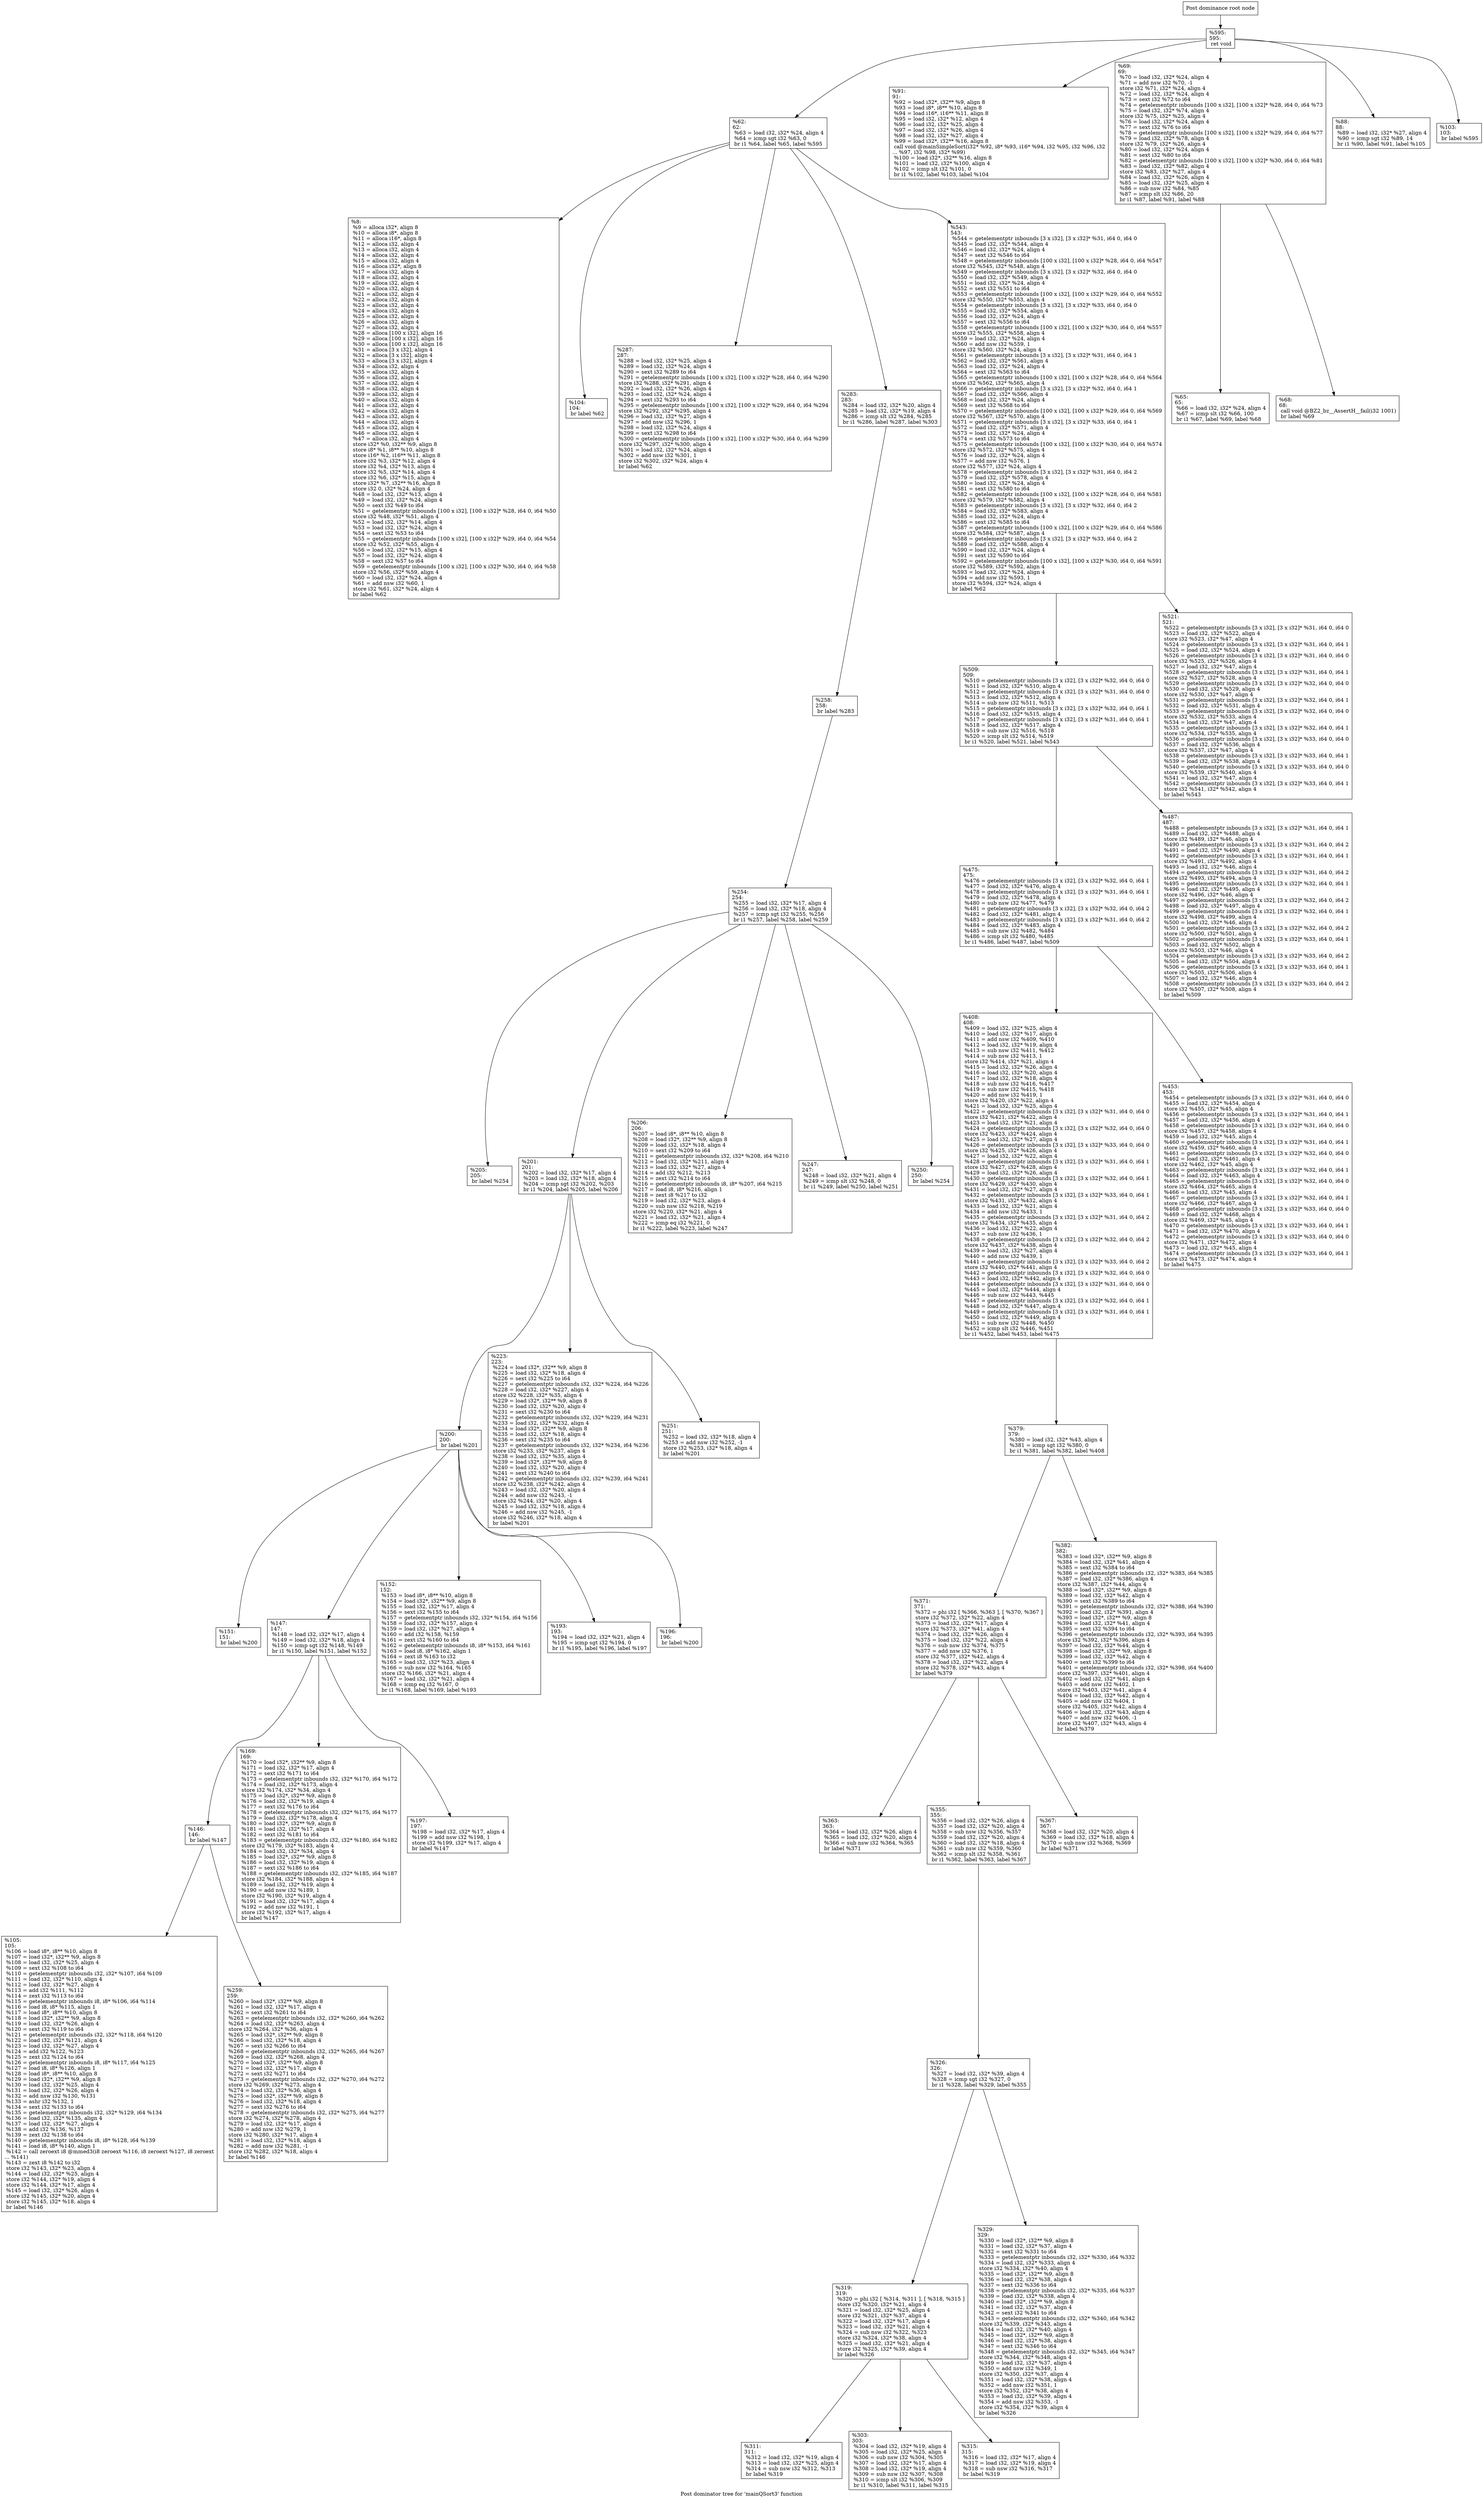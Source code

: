 digraph "Post dominator tree for 'mainQSort3' function" {
	label="Post dominator tree for 'mainQSort3' function";

	Node0x1359d10 [shape=record,label="{Post dominance root node}"];
	Node0x1359d10 -> Node0x1489950;
	Node0x1489950 [shape=record,label="{%595:\l595:                                              \l  ret void\l}"];
	Node0x1489950 -> Node0x156d340;
	Node0x1489950 -> Node0x154e740;
	Node0x1489950 -> Node0x155f560;
	Node0x1489950 -> Node0x152ccf0;
	Node0x1489950 -> Node0x1356040;
	Node0x156d340 [shape=record,label="{%62:\l62:                                               \l  %63 = load i32, i32* %24, align 4\l  %64 = icmp sgt i32 %63, 0\l  br i1 %64, label %65, label %595\l}"];
	Node0x156d340 -> Node0x153fa90;
	Node0x156d340 -> Node0x15dab10;
	Node0x156d340 -> Node0x1520420;
	Node0x156d340 -> Node0x157d540;
	Node0x156d340 -> Node0x15e8d20;
	Node0x153fa90 [shape=record,label="{%8:\l  %9 = alloca i32*, align 8\l  %10 = alloca i8*, align 8\l  %11 = alloca i16*, align 8\l  %12 = alloca i32, align 4\l  %13 = alloca i32, align 4\l  %14 = alloca i32, align 4\l  %15 = alloca i32, align 4\l  %16 = alloca i32*, align 8\l  %17 = alloca i32, align 4\l  %18 = alloca i32, align 4\l  %19 = alloca i32, align 4\l  %20 = alloca i32, align 4\l  %21 = alloca i32, align 4\l  %22 = alloca i32, align 4\l  %23 = alloca i32, align 4\l  %24 = alloca i32, align 4\l  %25 = alloca i32, align 4\l  %26 = alloca i32, align 4\l  %27 = alloca i32, align 4\l  %28 = alloca [100 x i32], align 16\l  %29 = alloca [100 x i32], align 16\l  %30 = alloca [100 x i32], align 16\l  %31 = alloca [3 x i32], align 4\l  %32 = alloca [3 x i32], align 4\l  %33 = alloca [3 x i32], align 4\l  %34 = alloca i32, align 4\l  %35 = alloca i32, align 4\l  %36 = alloca i32, align 4\l  %37 = alloca i32, align 4\l  %38 = alloca i32, align 4\l  %39 = alloca i32, align 4\l  %40 = alloca i32, align 4\l  %41 = alloca i32, align 4\l  %42 = alloca i32, align 4\l  %43 = alloca i32, align 4\l  %44 = alloca i32, align 4\l  %45 = alloca i32, align 4\l  %46 = alloca i32, align 4\l  %47 = alloca i32, align 4\l  store i32* %0, i32** %9, align 8\l  store i8* %1, i8** %10, align 8\l  store i16* %2, i16** %11, align 8\l  store i32 %3, i32* %12, align 4\l  store i32 %4, i32* %13, align 4\l  store i32 %5, i32* %14, align 4\l  store i32 %6, i32* %15, align 4\l  store i32* %7, i32** %16, align 8\l  store i32 0, i32* %24, align 4\l  %48 = load i32, i32* %13, align 4\l  %49 = load i32, i32* %24, align 4\l  %50 = sext i32 %49 to i64\l  %51 = getelementptr inbounds [100 x i32], [100 x i32]* %28, i64 0, i64 %50\l  store i32 %48, i32* %51, align 4\l  %52 = load i32, i32* %14, align 4\l  %53 = load i32, i32* %24, align 4\l  %54 = sext i32 %53 to i64\l  %55 = getelementptr inbounds [100 x i32], [100 x i32]* %29, i64 0, i64 %54\l  store i32 %52, i32* %55, align 4\l  %56 = load i32, i32* %15, align 4\l  %57 = load i32, i32* %24, align 4\l  %58 = sext i32 %57 to i64\l  %59 = getelementptr inbounds [100 x i32], [100 x i32]* %30, i64 0, i64 %58\l  store i32 %56, i32* %59, align 4\l  %60 = load i32, i32* %24, align 4\l  %61 = add nsw i32 %60, 1\l  store i32 %61, i32* %24, align 4\l  br label %62\l}"];
	Node0x15dab10 [shape=record,label="{%104:\l104:                                              \l  br label %62\l}"];
	Node0x1520420 [shape=record,label="{%287:\l287:                                              \l  %288 = load i32, i32* %25, align 4\l  %289 = load i32, i32* %24, align 4\l  %290 = sext i32 %289 to i64\l  %291 = getelementptr inbounds [100 x i32], [100 x i32]* %28, i64 0, i64 %290\l  store i32 %288, i32* %291, align 4\l  %292 = load i32, i32* %26, align 4\l  %293 = load i32, i32* %24, align 4\l  %294 = sext i32 %293 to i64\l  %295 = getelementptr inbounds [100 x i32], [100 x i32]* %29, i64 0, i64 %294\l  store i32 %292, i32* %295, align 4\l  %296 = load i32, i32* %27, align 4\l  %297 = add nsw i32 %296, 1\l  %298 = load i32, i32* %24, align 4\l  %299 = sext i32 %298 to i64\l  %300 = getelementptr inbounds [100 x i32], [100 x i32]* %30, i64 0, i64 %299\l  store i32 %297, i32* %300, align 4\l  %301 = load i32, i32* %24, align 4\l  %302 = add nsw i32 %301, 1\l  store i32 %302, i32* %24, align 4\l  br label %62\l}"];
	Node0x157d540 [shape=record,label="{%283:\l283:                                              \l  %284 = load i32, i32* %20, align 4\l  %285 = load i32, i32* %19, align 4\l  %286 = icmp slt i32 %284, %285\l  br i1 %286, label %287, label %303\l}"];
	Node0x157d540 -> Node0x14886e0;
	Node0x14886e0 [shape=record,label="{%258:\l258:                                              \l  br label %283\l}"];
	Node0x14886e0 -> Node0x1509b20;
	Node0x1509b20 [shape=record,label="{%254:\l254:                                              \l  %255 = load i32, i32* %17, align 4\l  %256 = load i32, i32* %18, align 4\l  %257 = icmp sgt i32 %255, %256\l  br i1 %257, label %258, label %259\l}"];
	Node0x1509b20 -> Node0x155f8c0;
	Node0x1509b20 -> Node0x15daa60;
	Node0x1509b20 -> Node0x14d29a0;
	Node0x1509b20 -> Node0x1563cd0;
	Node0x1509b20 -> Node0x15f14f0;
	Node0x155f8c0 [shape=record,label="{%205:\l205:                                              \l  br label %254\l}"];
	Node0x15daa60 [shape=record,label="{%201:\l201:                                              \l  %202 = load i32, i32* %17, align 4\l  %203 = load i32, i32* %18, align 4\l  %204 = icmp sgt i32 %202, %203\l  br i1 %204, label %205, label %206\l}"];
	Node0x15daa60 -> Node0x1562190;
	Node0x15daa60 -> Node0x155ee20;
	Node0x15daa60 -> Node0x15ebac0;
	Node0x1562190 [shape=record,label="{%200:\l200:                                              \l  br label %201\l}"];
	Node0x1562190 -> Node0x152c750;
	Node0x1562190 -> Node0x1448770;
	Node0x1562190 -> Node0x15cd230;
	Node0x1562190 -> Node0x15be6f0;
	Node0x1562190 -> Node0x147f8c0;
	Node0x152c750 [shape=record,label="{%151:\l151:                                              \l  br label %200\l}"];
	Node0x1448770 [shape=record,label="{%147:\l147:                                              \l  %148 = load i32, i32* %17, align 4\l  %149 = load i32, i32* %18, align 4\l  %150 = icmp sgt i32 %148, %149\l  br i1 %150, label %151, label %152\l}"];
	Node0x1448770 -> Node0x1552c20;
	Node0x1448770 -> Node0x1562be0;
	Node0x1448770 -> Node0x1543780;
	Node0x1552c20 [shape=record,label="{%146:\l146:                                              \l  br label %147\l}"];
	Node0x1552c20 -> Node0x14f7910;
	Node0x1552c20 -> Node0x154f350;
	Node0x14f7910 [shape=record,label="{%105:\l105:                                              \l  %106 = load i8*, i8** %10, align 8\l  %107 = load i32*, i32** %9, align 8\l  %108 = load i32, i32* %25, align 4\l  %109 = sext i32 %108 to i64\l  %110 = getelementptr inbounds i32, i32* %107, i64 %109\l  %111 = load i32, i32* %110, align 4\l  %112 = load i32, i32* %27, align 4\l  %113 = add i32 %111, %112\l  %114 = zext i32 %113 to i64\l  %115 = getelementptr inbounds i8, i8* %106, i64 %114\l  %116 = load i8, i8* %115, align 1\l  %117 = load i8*, i8** %10, align 8\l  %118 = load i32*, i32** %9, align 8\l  %119 = load i32, i32* %26, align 4\l  %120 = sext i32 %119 to i64\l  %121 = getelementptr inbounds i32, i32* %118, i64 %120\l  %122 = load i32, i32* %121, align 4\l  %123 = load i32, i32* %27, align 4\l  %124 = add i32 %122, %123\l  %125 = zext i32 %124 to i64\l  %126 = getelementptr inbounds i8, i8* %117, i64 %125\l  %127 = load i8, i8* %126, align 1\l  %128 = load i8*, i8** %10, align 8\l  %129 = load i32*, i32** %9, align 8\l  %130 = load i32, i32* %25, align 4\l  %131 = load i32, i32* %26, align 4\l  %132 = add nsw i32 %130, %131\l  %133 = ashr i32 %132, 1\l  %134 = sext i32 %133 to i64\l  %135 = getelementptr inbounds i32, i32* %129, i64 %134\l  %136 = load i32, i32* %135, align 4\l  %137 = load i32, i32* %27, align 4\l  %138 = add i32 %136, %137\l  %139 = zext i32 %138 to i64\l  %140 = getelementptr inbounds i8, i8* %128, i64 %139\l  %141 = load i8, i8* %140, align 1\l  %142 = call zeroext i8 @mmed3(i8 zeroext %116, i8 zeroext %127, i8 zeroext\l... %141)\l  %143 = zext i8 %142 to i32\l  store i32 %143, i32* %23, align 4\l  %144 = load i32, i32* %25, align 4\l  store i32 %144, i32* %19, align 4\l  store i32 %144, i32* %17, align 4\l  %145 = load i32, i32* %26, align 4\l  store i32 %145, i32* %20, align 4\l  store i32 %145, i32* %18, align 4\l  br label %146\l}"];
	Node0x154f350 [shape=record,label="{%259:\l259:                                              \l  %260 = load i32*, i32** %9, align 8\l  %261 = load i32, i32* %17, align 4\l  %262 = sext i32 %261 to i64\l  %263 = getelementptr inbounds i32, i32* %260, i64 %262\l  %264 = load i32, i32* %263, align 4\l  store i32 %264, i32* %36, align 4\l  %265 = load i32*, i32** %9, align 8\l  %266 = load i32, i32* %18, align 4\l  %267 = sext i32 %266 to i64\l  %268 = getelementptr inbounds i32, i32* %265, i64 %267\l  %269 = load i32, i32* %268, align 4\l  %270 = load i32*, i32** %9, align 8\l  %271 = load i32, i32* %17, align 4\l  %272 = sext i32 %271 to i64\l  %273 = getelementptr inbounds i32, i32* %270, i64 %272\l  store i32 %269, i32* %273, align 4\l  %274 = load i32, i32* %36, align 4\l  %275 = load i32*, i32** %9, align 8\l  %276 = load i32, i32* %18, align 4\l  %277 = sext i32 %276 to i64\l  %278 = getelementptr inbounds i32, i32* %275, i64 %277\l  store i32 %274, i32* %278, align 4\l  %279 = load i32, i32* %17, align 4\l  %280 = add nsw i32 %279, 1\l  store i32 %280, i32* %17, align 4\l  %281 = load i32, i32* %18, align 4\l  %282 = add nsw i32 %281, -1\l  store i32 %282, i32* %18, align 4\l  br label %146\l}"];
	Node0x1562be0 [shape=record,label="{%169:\l169:                                              \l  %170 = load i32*, i32** %9, align 8\l  %171 = load i32, i32* %17, align 4\l  %172 = sext i32 %171 to i64\l  %173 = getelementptr inbounds i32, i32* %170, i64 %172\l  %174 = load i32, i32* %173, align 4\l  store i32 %174, i32* %34, align 4\l  %175 = load i32*, i32** %9, align 8\l  %176 = load i32, i32* %19, align 4\l  %177 = sext i32 %176 to i64\l  %178 = getelementptr inbounds i32, i32* %175, i64 %177\l  %179 = load i32, i32* %178, align 4\l  %180 = load i32*, i32** %9, align 8\l  %181 = load i32, i32* %17, align 4\l  %182 = sext i32 %181 to i64\l  %183 = getelementptr inbounds i32, i32* %180, i64 %182\l  store i32 %179, i32* %183, align 4\l  %184 = load i32, i32* %34, align 4\l  %185 = load i32*, i32** %9, align 8\l  %186 = load i32, i32* %19, align 4\l  %187 = sext i32 %186 to i64\l  %188 = getelementptr inbounds i32, i32* %185, i64 %187\l  store i32 %184, i32* %188, align 4\l  %189 = load i32, i32* %19, align 4\l  %190 = add nsw i32 %189, 1\l  store i32 %190, i32* %19, align 4\l  %191 = load i32, i32* %17, align 4\l  %192 = add nsw i32 %191, 1\l  store i32 %192, i32* %17, align 4\l  br label %147\l}"];
	Node0x1543780 [shape=record,label="{%197:\l197:                                              \l  %198 = load i32, i32* %17, align 4\l  %199 = add nsw i32 %198, 1\l  store i32 %199, i32* %17, align 4\l  br label %147\l}"];
	Node0x15cd230 [shape=record,label="{%152:\l152:                                              \l  %153 = load i8*, i8** %10, align 8\l  %154 = load i32*, i32** %9, align 8\l  %155 = load i32, i32* %17, align 4\l  %156 = sext i32 %155 to i64\l  %157 = getelementptr inbounds i32, i32* %154, i64 %156\l  %158 = load i32, i32* %157, align 4\l  %159 = load i32, i32* %27, align 4\l  %160 = add i32 %158, %159\l  %161 = zext i32 %160 to i64\l  %162 = getelementptr inbounds i8, i8* %153, i64 %161\l  %163 = load i8, i8* %162, align 1\l  %164 = zext i8 %163 to i32\l  %165 = load i32, i32* %23, align 4\l  %166 = sub nsw i32 %164, %165\l  store i32 %166, i32* %21, align 4\l  %167 = load i32, i32* %21, align 4\l  %168 = icmp eq i32 %167, 0\l  br i1 %168, label %169, label %193\l}"];
	Node0x15be6f0 [shape=record,label="{%193:\l193:                                              \l  %194 = load i32, i32* %21, align 4\l  %195 = icmp sgt i32 %194, 0\l  br i1 %195, label %196, label %197\l}"];
	Node0x147f8c0 [shape=record,label="{%196:\l196:                                              \l  br label %200\l}"];
	Node0x155ee20 [shape=record,label="{%223:\l223:                                              \l  %224 = load i32*, i32** %9, align 8\l  %225 = load i32, i32* %18, align 4\l  %226 = sext i32 %225 to i64\l  %227 = getelementptr inbounds i32, i32* %224, i64 %226\l  %228 = load i32, i32* %227, align 4\l  store i32 %228, i32* %35, align 4\l  %229 = load i32*, i32** %9, align 8\l  %230 = load i32, i32* %20, align 4\l  %231 = sext i32 %230 to i64\l  %232 = getelementptr inbounds i32, i32* %229, i64 %231\l  %233 = load i32, i32* %232, align 4\l  %234 = load i32*, i32** %9, align 8\l  %235 = load i32, i32* %18, align 4\l  %236 = sext i32 %235 to i64\l  %237 = getelementptr inbounds i32, i32* %234, i64 %236\l  store i32 %233, i32* %237, align 4\l  %238 = load i32, i32* %35, align 4\l  %239 = load i32*, i32** %9, align 8\l  %240 = load i32, i32* %20, align 4\l  %241 = sext i32 %240 to i64\l  %242 = getelementptr inbounds i32, i32* %239, i64 %241\l  store i32 %238, i32* %242, align 4\l  %243 = load i32, i32* %20, align 4\l  %244 = add nsw i32 %243, -1\l  store i32 %244, i32* %20, align 4\l  %245 = load i32, i32* %18, align 4\l  %246 = add nsw i32 %245, -1\l  store i32 %246, i32* %18, align 4\l  br label %201\l}"];
	Node0x15ebac0 [shape=record,label="{%251:\l251:                                              \l  %252 = load i32, i32* %18, align 4\l  %253 = add nsw i32 %252, -1\l  store i32 %253, i32* %18, align 4\l  br label %201\l}"];
	Node0x14d29a0 [shape=record,label="{%206:\l206:                                              \l  %207 = load i8*, i8** %10, align 8\l  %208 = load i32*, i32** %9, align 8\l  %209 = load i32, i32* %18, align 4\l  %210 = sext i32 %209 to i64\l  %211 = getelementptr inbounds i32, i32* %208, i64 %210\l  %212 = load i32, i32* %211, align 4\l  %213 = load i32, i32* %27, align 4\l  %214 = add i32 %212, %213\l  %215 = zext i32 %214 to i64\l  %216 = getelementptr inbounds i8, i8* %207, i64 %215\l  %217 = load i8, i8* %216, align 1\l  %218 = zext i8 %217 to i32\l  %219 = load i32, i32* %23, align 4\l  %220 = sub nsw i32 %218, %219\l  store i32 %220, i32* %21, align 4\l  %221 = load i32, i32* %21, align 4\l  %222 = icmp eq i32 %221, 0\l  br i1 %222, label %223, label %247\l}"];
	Node0x1563cd0 [shape=record,label="{%247:\l247:                                              \l  %248 = load i32, i32* %21, align 4\l  %249 = icmp slt i32 %248, 0\l  br i1 %249, label %250, label %251\l}"];
	Node0x15f14f0 [shape=record,label="{%250:\l250:                                              \l  br label %254\l}"];
	Node0x15e8d20 [shape=record,label="{%543:\l543:                                              \l  %544 = getelementptr inbounds [3 x i32], [3 x i32]* %31, i64 0, i64 0\l  %545 = load i32, i32* %544, align 4\l  %546 = load i32, i32* %24, align 4\l  %547 = sext i32 %546 to i64\l  %548 = getelementptr inbounds [100 x i32], [100 x i32]* %28, i64 0, i64 %547\l  store i32 %545, i32* %548, align 4\l  %549 = getelementptr inbounds [3 x i32], [3 x i32]* %32, i64 0, i64 0\l  %550 = load i32, i32* %549, align 4\l  %551 = load i32, i32* %24, align 4\l  %552 = sext i32 %551 to i64\l  %553 = getelementptr inbounds [100 x i32], [100 x i32]* %29, i64 0, i64 %552\l  store i32 %550, i32* %553, align 4\l  %554 = getelementptr inbounds [3 x i32], [3 x i32]* %33, i64 0, i64 0\l  %555 = load i32, i32* %554, align 4\l  %556 = load i32, i32* %24, align 4\l  %557 = sext i32 %556 to i64\l  %558 = getelementptr inbounds [100 x i32], [100 x i32]* %30, i64 0, i64 %557\l  store i32 %555, i32* %558, align 4\l  %559 = load i32, i32* %24, align 4\l  %560 = add nsw i32 %559, 1\l  store i32 %560, i32* %24, align 4\l  %561 = getelementptr inbounds [3 x i32], [3 x i32]* %31, i64 0, i64 1\l  %562 = load i32, i32* %561, align 4\l  %563 = load i32, i32* %24, align 4\l  %564 = sext i32 %563 to i64\l  %565 = getelementptr inbounds [100 x i32], [100 x i32]* %28, i64 0, i64 %564\l  store i32 %562, i32* %565, align 4\l  %566 = getelementptr inbounds [3 x i32], [3 x i32]* %32, i64 0, i64 1\l  %567 = load i32, i32* %566, align 4\l  %568 = load i32, i32* %24, align 4\l  %569 = sext i32 %568 to i64\l  %570 = getelementptr inbounds [100 x i32], [100 x i32]* %29, i64 0, i64 %569\l  store i32 %567, i32* %570, align 4\l  %571 = getelementptr inbounds [3 x i32], [3 x i32]* %33, i64 0, i64 1\l  %572 = load i32, i32* %571, align 4\l  %573 = load i32, i32* %24, align 4\l  %574 = sext i32 %573 to i64\l  %575 = getelementptr inbounds [100 x i32], [100 x i32]* %30, i64 0, i64 %574\l  store i32 %572, i32* %575, align 4\l  %576 = load i32, i32* %24, align 4\l  %577 = add nsw i32 %576, 1\l  store i32 %577, i32* %24, align 4\l  %578 = getelementptr inbounds [3 x i32], [3 x i32]* %31, i64 0, i64 2\l  %579 = load i32, i32* %578, align 4\l  %580 = load i32, i32* %24, align 4\l  %581 = sext i32 %580 to i64\l  %582 = getelementptr inbounds [100 x i32], [100 x i32]* %28, i64 0, i64 %581\l  store i32 %579, i32* %582, align 4\l  %583 = getelementptr inbounds [3 x i32], [3 x i32]* %32, i64 0, i64 2\l  %584 = load i32, i32* %583, align 4\l  %585 = load i32, i32* %24, align 4\l  %586 = sext i32 %585 to i64\l  %587 = getelementptr inbounds [100 x i32], [100 x i32]* %29, i64 0, i64 %586\l  store i32 %584, i32* %587, align 4\l  %588 = getelementptr inbounds [3 x i32], [3 x i32]* %33, i64 0, i64 2\l  %589 = load i32, i32* %588, align 4\l  %590 = load i32, i32* %24, align 4\l  %591 = sext i32 %590 to i64\l  %592 = getelementptr inbounds [100 x i32], [100 x i32]* %30, i64 0, i64 %591\l  store i32 %589, i32* %592, align 4\l  %593 = load i32, i32* %24, align 4\l  %594 = add nsw i32 %593, 1\l  store i32 %594, i32* %24, align 4\l  br label %62\l}"];
	Node0x15e8d20 -> Node0x1482810;
	Node0x15e8d20 -> Node0x148f800;
	Node0x1482810 [shape=record,label="{%509:\l509:                                              \l  %510 = getelementptr inbounds [3 x i32], [3 x i32]* %32, i64 0, i64 0\l  %511 = load i32, i32* %510, align 4\l  %512 = getelementptr inbounds [3 x i32], [3 x i32]* %31, i64 0, i64 0\l  %513 = load i32, i32* %512, align 4\l  %514 = sub nsw i32 %511, %513\l  %515 = getelementptr inbounds [3 x i32], [3 x i32]* %32, i64 0, i64 1\l  %516 = load i32, i32* %515, align 4\l  %517 = getelementptr inbounds [3 x i32], [3 x i32]* %31, i64 0, i64 1\l  %518 = load i32, i32* %517, align 4\l  %519 = sub nsw i32 %516, %518\l  %520 = icmp slt i32 %514, %519\l  br i1 %520, label %521, label %543\l}"];
	Node0x1482810 -> Node0x15480c0;
	Node0x1482810 -> Node0x15d8c00;
	Node0x15480c0 [shape=record,label="{%475:\l475:                                              \l  %476 = getelementptr inbounds [3 x i32], [3 x i32]* %32, i64 0, i64 1\l  %477 = load i32, i32* %476, align 4\l  %478 = getelementptr inbounds [3 x i32], [3 x i32]* %31, i64 0, i64 1\l  %479 = load i32, i32* %478, align 4\l  %480 = sub nsw i32 %477, %479\l  %481 = getelementptr inbounds [3 x i32], [3 x i32]* %32, i64 0, i64 2\l  %482 = load i32, i32* %481, align 4\l  %483 = getelementptr inbounds [3 x i32], [3 x i32]* %31, i64 0, i64 2\l  %484 = load i32, i32* %483, align 4\l  %485 = sub nsw i32 %482, %484\l  %486 = icmp slt i32 %480, %485\l  br i1 %486, label %487, label %509\l}"];
	Node0x15480c0 -> Node0x1308c60;
	Node0x15480c0 -> Node0x1553100;
	Node0x1308c60 [shape=record,label="{%408:\l408:                                              \l  %409 = load i32, i32* %25, align 4\l  %410 = load i32, i32* %17, align 4\l  %411 = add nsw i32 %409, %410\l  %412 = load i32, i32* %19, align 4\l  %413 = sub nsw i32 %411, %412\l  %414 = sub nsw i32 %413, 1\l  store i32 %414, i32* %21, align 4\l  %415 = load i32, i32* %26, align 4\l  %416 = load i32, i32* %20, align 4\l  %417 = load i32, i32* %18, align 4\l  %418 = sub nsw i32 %416, %417\l  %419 = sub nsw i32 %415, %418\l  %420 = add nsw i32 %419, 1\l  store i32 %420, i32* %22, align 4\l  %421 = load i32, i32* %25, align 4\l  %422 = getelementptr inbounds [3 x i32], [3 x i32]* %31, i64 0, i64 0\l  store i32 %421, i32* %422, align 4\l  %423 = load i32, i32* %21, align 4\l  %424 = getelementptr inbounds [3 x i32], [3 x i32]* %32, i64 0, i64 0\l  store i32 %423, i32* %424, align 4\l  %425 = load i32, i32* %27, align 4\l  %426 = getelementptr inbounds [3 x i32], [3 x i32]* %33, i64 0, i64 0\l  store i32 %425, i32* %426, align 4\l  %427 = load i32, i32* %22, align 4\l  %428 = getelementptr inbounds [3 x i32], [3 x i32]* %31, i64 0, i64 1\l  store i32 %427, i32* %428, align 4\l  %429 = load i32, i32* %26, align 4\l  %430 = getelementptr inbounds [3 x i32], [3 x i32]* %32, i64 0, i64 1\l  store i32 %429, i32* %430, align 4\l  %431 = load i32, i32* %27, align 4\l  %432 = getelementptr inbounds [3 x i32], [3 x i32]* %33, i64 0, i64 1\l  store i32 %431, i32* %432, align 4\l  %433 = load i32, i32* %21, align 4\l  %434 = add nsw i32 %433, 1\l  %435 = getelementptr inbounds [3 x i32], [3 x i32]* %31, i64 0, i64 2\l  store i32 %434, i32* %435, align 4\l  %436 = load i32, i32* %22, align 4\l  %437 = sub nsw i32 %436, 1\l  %438 = getelementptr inbounds [3 x i32], [3 x i32]* %32, i64 0, i64 2\l  store i32 %437, i32* %438, align 4\l  %439 = load i32, i32* %27, align 4\l  %440 = add nsw i32 %439, 1\l  %441 = getelementptr inbounds [3 x i32], [3 x i32]* %33, i64 0, i64 2\l  store i32 %440, i32* %441, align 4\l  %442 = getelementptr inbounds [3 x i32], [3 x i32]* %32, i64 0, i64 0\l  %443 = load i32, i32* %442, align 4\l  %444 = getelementptr inbounds [3 x i32], [3 x i32]* %31, i64 0, i64 0\l  %445 = load i32, i32* %444, align 4\l  %446 = sub nsw i32 %443, %445\l  %447 = getelementptr inbounds [3 x i32], [3 x i32]* %32, i64 0, i64 1\l  %448 = load i32, i32* %447, align 4\l  %449 = getelementptr inbounds [3 x i32], [3 x i32]* %31, i64 0, i64 1\l  %450 = load i32, i32* %449, align 4\l  %451 = sub nsw i32 %448, %450\l  %452 = icmp slt i32 %446, %451\l  br i1 %452, label %453, label %475\l}"];
	Node0x1308c60 -> Node0x150dff0;
	Node0x150dff0 [shape=record,label="{%379:\l379:                                              \l  %380 = load i32, i32* %43, align 4\l  %381 = icmp sgt i32 %380, 0\l  br i1 %381, label %382, label %408\l}"];
	Node0x150dff0 -> Node0x1521b20;
	Node0x150dff0 -> Node0x1526f60;
	Node0x1521b20 [shape=record,label="{%371:\l371:                                              \l  %372 = phi i32 [ %366, %363 ], [ %370, %367 ]\l  store i32 %372, i32* %22, align 4\l  %373 = load i32, i32* %17, align 4\l  store i32 %373, i32* %41, align 4\l  %374 = load i32, i32* %26, align 4\l  %375 = load i32, i32* %22, align 4\l  %376 = sub nsw i32 %374, %375\l  %377 = add nsw i32 %376, 1\l  store i32 %377, i32* %42, align 4\l  %378 = load i32, i32* %22, align 4\l  store i32 %378, i32* %43, align 4\l  br label %379\l}"];
	Node0x1521b20 -> Node0x154fb20;
	Node0x1521b20 -> Node0x1515080;
	Node0x1521b20 -> Node0x14b3f80;
	Node0x154fb20 [shape=record,label="{%363:\l363:                                              \l  %364 = load i32, i32* %26, align 4\l  %365 = load i32, i32* %20, align 4\l  %366 = sub nsw i32 %364, %365\l  br label %371\l}"];
	Node0x1515080 [shape=record,label="{%355:\l355:                                              \l  %356 = load i32, i32* %26, align 4\l  %357 = load i32, i32* %20, align 4\l  %358 = sub nsw i32 %356, %357\l  %359 = load i32, i32* %20, align 4\l  %360 = load i32, i32* %18, align 4\l  %361 = sub nsw i32 %359, %360\l  %362 = icmp slt i32 %358, %361\l  br i1 %362, label %363, label %367\l}"];
	Node0x1515080 -> Node0x1560870;
	Node0x1560870 [shape=record,label="{%326:\l326:                                              \l  %327 = load i32, i32* %39, align 4\l  %328 = icmp sgt i32 %327, 0\l  br i1 %328, label %329, label %355\l}"];
	Node0x1560870 -> Node0x15e6b70;
	Node0x1560870 -> Node0x13ac930;
	Node0x15e6b70 [shape=record,label="{%319:\l319:                                              \l  %320 = phi i32 [ %314, %311 ], [ %318, %315 ]\l  store i32 %320, i32* %21, align 4\l  %321 = load i32, i32* %25, align 4\l  store i32 %321, i32* %37, align 4\l  %322 = load i32, i32* %17, align 4\l  %323 = load i32, i32* %21, align 4\l  %324 = sub nsw i32 %322, %323\l  store i32 %324, i32* %38, align 4\l  %325 = load i32, i32* %21, align 4\l  store i32 %325, i32* %39, align 4\l  br label %326\l}"];
	Node0x15e6b70 -> Node0x12cdc80;
	Node0x15e6b70 -> Node0x15e7390;
	Node0x15e6b70 -> Node0x1359460;
	Node0x12cdc80 [shape=record,label="{%311:\l311:                                              \l  %312 = load i32, i32* %19, align 4\l  %313 = load i32, i32* %25, align 4\l  %314 = sub nsw i32 %312, %313\l  br label %319\l}"];
	Node0x15e7390 [shape=record,label="{%303:\l303:                                              \l  %304 = load i32, i32* %19, align 4\l  %305 = load i32, i32* %25, align 4\l  %306 = sub nsw i32 %304, %305\l  %307 = load i32, i32* %17, align 4\l  %308 = load i32, i32* %19, align 4\l  %309 = sub nsw i32 %307, %308\l  %310 = icmp slt i32 %306, %309\l  br i1 %310, label %311, label %315\l}"];
	Node0x1359460 [shape=record,label="{%315:\l315:                                              \l  %316 = load i32, i32* %17, align 4\l  %317 = load i32, i32* %19, align 4\l  %318 = sub nsw i32 %316, %317\l  br label %319\l}"];
	Node0x13ac930 [shape=record,label="{%329:\l329:                                              \l  %330 = load i32*, i32** %9, align 8\l  %331 = load i32, i32* %37, align 4\l  %332 = sext i32 %331 to i64\l  %333 = getelementptr inbounds i32, i32* %330, i64 %332\l  %334 = load i32, i32* %333, align 4\l  store i32 %334, i32* %40, align 4\l  %335 = load i32*, i32** %9, align 8\l  %336 = load i32, i32* %38, align 4\l  %337 = sext i32 %336 to i64\l  %338 = getelementptr inbounds i32, i32* %335, i64 %337\l  %339 = load i32, i32* %338, align 4\l  %340 = load i32*, i32** %9, align 8\l  %341 = load i32, i32* %37, align 4\l  %342 = sext i32 %341 to i64\l  %343 = getelementptr inbounds i32, i32* %340, i64 %342\l  store i32 %339, i32* %343, align 4\l  %344 = load i32, i32* %40, align 4\l  %345 = load i32*, i32** %9, align 8\l  %346 = load i32, i32* %38, align 4\l  %347 = sext i32 %346 to i64\l  %348 = getelementptr inbounds i32, i32* %345, i64 %347\l  store i32 %344, i32* %348, align 4\l  %349 = load i32, i32* %37, align 4\l  %350 = add nsw i32 %349, 1\l  store i32 %350, i32* %37, align 4\l  %351 = load i32, i32* %38, align 4\l  %352 = add nsw i32 %351, 1\l  store i32 %352, i32* %38, align 4\l  %353 = load i32, i32* %39, align 4\l  %354 = add nsw i32 %353, -1\l  store i32 %354, i32* %39, align 4\l  br label %326\l}"];
	Node0x14b3f80 [shape=record,label="{%367:\l367:                                              \l  %368 = load i32, i32* %20, align 4\l  %369 = load i32, i32* %18, align 4\l  %370 = sub nsw i32 %368, %369\l  br label %371\l}"];
	Node0x1526f60 [shape=record,label="{%382:\l382:                                              \l  %383 = load i32*, i32** %9, align 8\l  %384 = load i32, i32* %41, align 4\l  %385 = sext i32 %384 to i64\l  %386 = getelementptr inbounds i32, i32* %383, i64 %385\l  %387 = load i32, i32* %386, align 4\l  store i32 %387, i32* %44, align 4\l  %388 = load i32*, i32** %9, align 8\l  %389 = load i32, i32* %42, align 4\l  %390 = sext i32 %389 to i64\l  %391 = getelementptr inbounds i32, i32* %388, i64 %390\l  %392 = load i32, i32* %391, align 4\l  %393 = load i32*, i32** %9, align 8\l  %394 = load i32, i32* %41, align 4\l  %395 = sext i32 %394 to i64\l  %396 = getelementptr inbounds i32, i32* %393, i64 %395\l  store i32 %392, i32* %396, align 4\l  %397 = load i32, i32* %44, align 4\l  %398 = load i32*, i32** %9, align 8\l  %399 = load i32, i32* %42, align 4\l  %400 = sext i32 %399 to i64\l  %401 = getelementptr inbounds i32, i32* %398, i64 %400\l  store i32 %397, i32* %401, align 4\l  %402 = load i32, i32* %41, align 4\l  %403 = add nsw i32 %402, 1\l  store i32 %403, i32* %41, align 4\l  %404 = load i32, i32* %42, align 4\l  %405 = add nsw i32 %404, 1\l  store i32 %405, i32* %42, align 4\l  %406 = load i32, i32* %43, align 4\l  %407 = add nsw i32 %406, -1\l  store i32 %407, i32* %43, align 4\l  br label %379\l}"];
	Node0x1553100 [shape=record,label="{%453:\l453:                                              \l  %454 = getelementptr inbounds [3 x i32], [3 x i32]* %31, i64 0, i64 0\l  %455 = load i32, i32* %454, align 4\l  store i32 %455, i32* %45, align 4\l  %456 = getelementptr inbounds [3 x i32], [3 x i32]* %31, i64 0, i64 1\l  %457 = load i32, i32* %456, align 4\l  %458 = getelementptr inbounds [3 x i32], [3 x i32]* %31, i64 0, i64 0\l  store i32 %457, i32* %458, align 4\l  %459 = load i32, i32* %45, align 4\l  %460 = getelementptr inbounds [3 x i32], [3 x i32]* %31, i64 0, i64 1\l  store i32 %459, i32* %460, align 4\l  %461 = getelementptr inbounds [3 x i32], [3 x i32]* %32, i64 0, i64 0\l  %462 = load i32, i32* %461, align 4\l  store i32 %462, i32* %45, align 4\l  %463 = getelementptr inbounds [3 x i32], [3 x i32]* %32, i64 0, i64 1\l  %464 = load i32, i32* %463, align 4\l  %465 = getelementptr inbounds [3 x i32], [3 x i32]* %32, i64 0, i64 0\l  store i32 %464, i32* %465, align 4\l  %466 = load i32, i32* %45, align 4\l  %467 = getelementptr inbounds [3 x i32], [3 x i32]* %32, i64 0, i64 1\l  store i32 %466, i32* %467, align 4\l  %468 = getelementptr inbounds [3 x i32], [3 x i32]* %33, i64 0, i64 0\l  %469 = load i32, i32* %468, align 4\l  store i32 %469, i32* %45, align 4\l  %470 = getelementptr inbounds [3 x i32], [3 x i32]* %33, i64 0, i64 1\l  %471 = load i32, i32* %470, align 4\l  %472 = getelementptr inbounds [3 x i32], [3 x i32]* %33, i64 0, i64 0\l  store i32 %471, i32* %472, align 4\l  %473 = load i32, i32* %45, align 4\l  %474 = getelementptr inbounds [3 x i32], [3 x i32]* %33, i64 0, i64 1\l  store i32 %473, i32* %474, align 4\l  br label %475\l}"];
	Node0x15d8c00 [shape=record,label="{%487:\l487:                                              \l  %488 = getelementptr inbounds [3 x i32], [3 x i32]* %31, i64 0, i64 1\l  %489 = load i32, i32* %488, align 4\l  store i32 %489, i32* %46, align 4\l  %490 = getelementptr inbounds [3 x i32], [3 x i32]* %31, i64 0, i64 2\l  %491 = load i32, i32* %490, align 4\l  %492 = getelementptr inbounds [3 x i32], [3 x i32]* %31, i64 0, i64 1\l  store i32 %491, i32* %492, align 4\l  %493 = load i32, i32* %46, align 4\l  %494 = getelementptr inbounds [3 x i32], [3 x i32]* %31, i64 0, i64 2\l  store i32 %493, i32* %494, align 4\l  %495 = getelementptr inbounds [3 x i32], [3 x i32]* %32, i64 0, i64 1\l  %496 = load i32, i32* %495, align 4\l  store i32 %496, i32* %46, align 4\l  %497 = getelementptr inbounds [3 x i32], [3 x i32]* %32, i64 0, i64 2\l  %498 = load i32, i32* %497, align 4\l  %499 = getelementptr inbounds [3 x i32], [3 x i32]* %32, i64 0, i64 1\l  store i32 %498, i32* %499, align 4\l  %500 = load i32, i32* %46, align 4\l  %501 = getelementptr inbounds [3 x i32], [3 x i32]* %32, i64 0, i64 2\l  store i32 %500, i32* %501, align 4\l  %502 = getelementptr inbounds [3 x i32], [3 x i32]* %33, i64 0, i64 1\l  %503 = load i32, i32* %502, align 4\l  store i32 %503, i32* %46, align 4\l  %504 = getelementptr inbounds [3 x i32], [3 x i32]* %33, i64 0, i64 2\l  %505 = load i32, i32* %504, align 4\l  %506 = getelementptr inbounds [3 x i32], [3 x i32]* %33, i64 0, i64 1\l  store i32 %505, i32* %506, align 4\l  %507 = load i32, i32* %46, align 4\l  %508 = getelementptr inbounds [3 x i32], [3 x i32]* %33, i64 0, i64 2\l  store i32 %507, i32* %508, align 4\l  br label %509\l}"];
	Node0x148f800 [shape=record,label="{%521:\l521:                                              \l  %522 = getelementptr inbounds [3 x i32], [3 x i32]* %31, i64 0, i64 0\l  %523 = load i32, i32* %522, align 4\l  store i32 %523, i32* %47, align 4\l  %524 = getelementptr inbounds [3 x i32], [3 x i32]* %31, i64 0, i64 1\l  %525 = load i32, i32* %524, align 4\l  %526 = getelementptr inbounds [3 x i32], [3 x i32]* %31, i64 0, i64 0\l  store i32 %525, i32* %526, align 4\l  %527 = load i32, i32* %47, align 4\l  %528 = getelementptr inbounds [3 x i32], [3 x i32]* %31, i64 0, i64 1\l  store i32 %527, i32* %528, align 4\l  %529 = getelementptr inbounds [3 x i32], [3 x i32]* %32, i64 0, i64 0\l  %530 = load i32, i32* %529, align 4\l  store i32 %530, i32* %47, align 4\l  %531 = getelementptr inbounds [3 x i32], [3 x i32]* %32, i64 0, i64 1\l  %532 = load i32, i32* %531, align 4\l  %533 = getelementptr inbounds [3 x i32], [3 x i32]* %32, i64 0, i64 0\l  store i32 %532, i32* %533, align 4\l  %534 = load i32, i32* %47, align 4\l  %535 = getelementptr inbounds [3 x i32], [3 x i32]* %32, i64 0, i64 1\l  store i32 %534, i32* %535, align 4\l  %536 = getelementptr inbounds [3 x i32], [3 x i32]* %33, i64 0, i64 0\l  %537 = load i32, i32* %536, align 4\l  store i32 %537, i32* %47, align 4\l  %538 = getelementptr inbounds [3 x i32], [3 x i32]* %33, i64 0, i64 1\l  %539 = load i32, i32* %538, align 4\l  %540 = getelementptr inbounds [3 x i32], [3 x i32]* %33, i64 0, i64 0\l  store i32 %539, i32* %540, align 4\l  %541 = load i32, i32* %47, align 4\l  %542 = getelementptr inbounds [3 x i32], [3 x i32]* %33, i64 0, i64 1\l  store i32 %541, i32* %542, align 4\l  br label %543\l}"];
	Node0x154e740 [shape=record,label="{%91:\l91:                                               \l  %92 = load i32*, i32** %9, align 8\l  %93 = load i8*, i8** %10, align 8\l  %94 = load i16*, i16** %11, align 8\l  %95 = load i32, i32* %12, align 4\l  %96 = load i32, i32* %25, align 4\l  %97 = load i32, i32* %26, align 4\l  %98 = load i32, i32* %27, align 4\l  %99 = load i32*, i32** %16, align 8\l  call void @mainSimpleSort(i32* %92, i8* %93, i16* %94, i32 %95, i32 %96, i32\l... %97, i32 %98, i32* %99)\l  %100 = load i32*, i32** %16, align 8\l  %101 = load i32, i32* %100, align 4\l  %102 = icmp slt i32 %101, 0\l  br i1 %102, label %103, label %104\l}"];
	Node0x155f560 [shape=record,label="{%69:\l69:                                               \l  %70 = load i32, i32* %24, align 4\l  %71 = add nsw i32 %70, -1\l  store i32 %71, i32* %24, align 4\l  %72 = load i32, i32* %24, align 4\l  %73 = sext i32 %72 to i64\l  %74 = getelementptr inbounds [100 x i32], [100 x i32]* %28, i64 0, i64 %73\l  %75 = load i32, i32* %74, align 4\l  store i32 %75, i32* %25, align 4\l  %76 = load i32, i32* %24, align 4\l  %77 = sext i32 %76 to i64\l  %78 = getelementptr inbounds [100 x i32], [100 x i32]* %29, i64 0, i64 %77\l  %79 = load i32, i32* %78, align 4\l  store i32 %79, i32* %26, align 4\l  %80 = load i32, i32* %24, align 4\l  %81 = sext i32 %80 to i64\l  %82 = getelementptr inbounds [100 x i32], [100 x i32]* %30, i64 0, i64 %81\l  %83 = load i32, i32* %82, align 4\l  store i32 %83, i32* %27, align 4\l  %84 = load i32, i32* %26, align 4\l  %85 = load i32, i32* %25, align 4\l  %86 = sub nsw i32 %84, %85\l  %87 = icmp slt i32 %86, 20\l  br i1 %87, label %91, label %88\l}"];
	Node0x155f560 -> Node0x154d1a0;
	Node0x155f560 -> Node0x15f2db0;
	Node0x154d1a0 [shape=record,label="{%65:\l65:                                               \l  %66 = load i32, i32* %24, align 4\l  %67 = icmp slt i32 %66, 100\l  br i1 %67, label %69, label %68\l}"];
	Node0x15f2db0 [shape=record,label="{%68:\l68:                                               \l  call void @BZ2_bz__AssertH__fail(i32 1001)\l  br label %69\l}"];
	Node0x152ccf0 [shape=record,label="{%88:\l88:                                               \l  %89 = load i32, i32* %27, align 4\l  %90 = icmp sgt i32 %89, 14\l  br i1 %90, label %91, label %105\l}"];
	Node0x1356040 [shape=record,label="{%103:\l103:                                              \l  br label %595\l}"];
}
